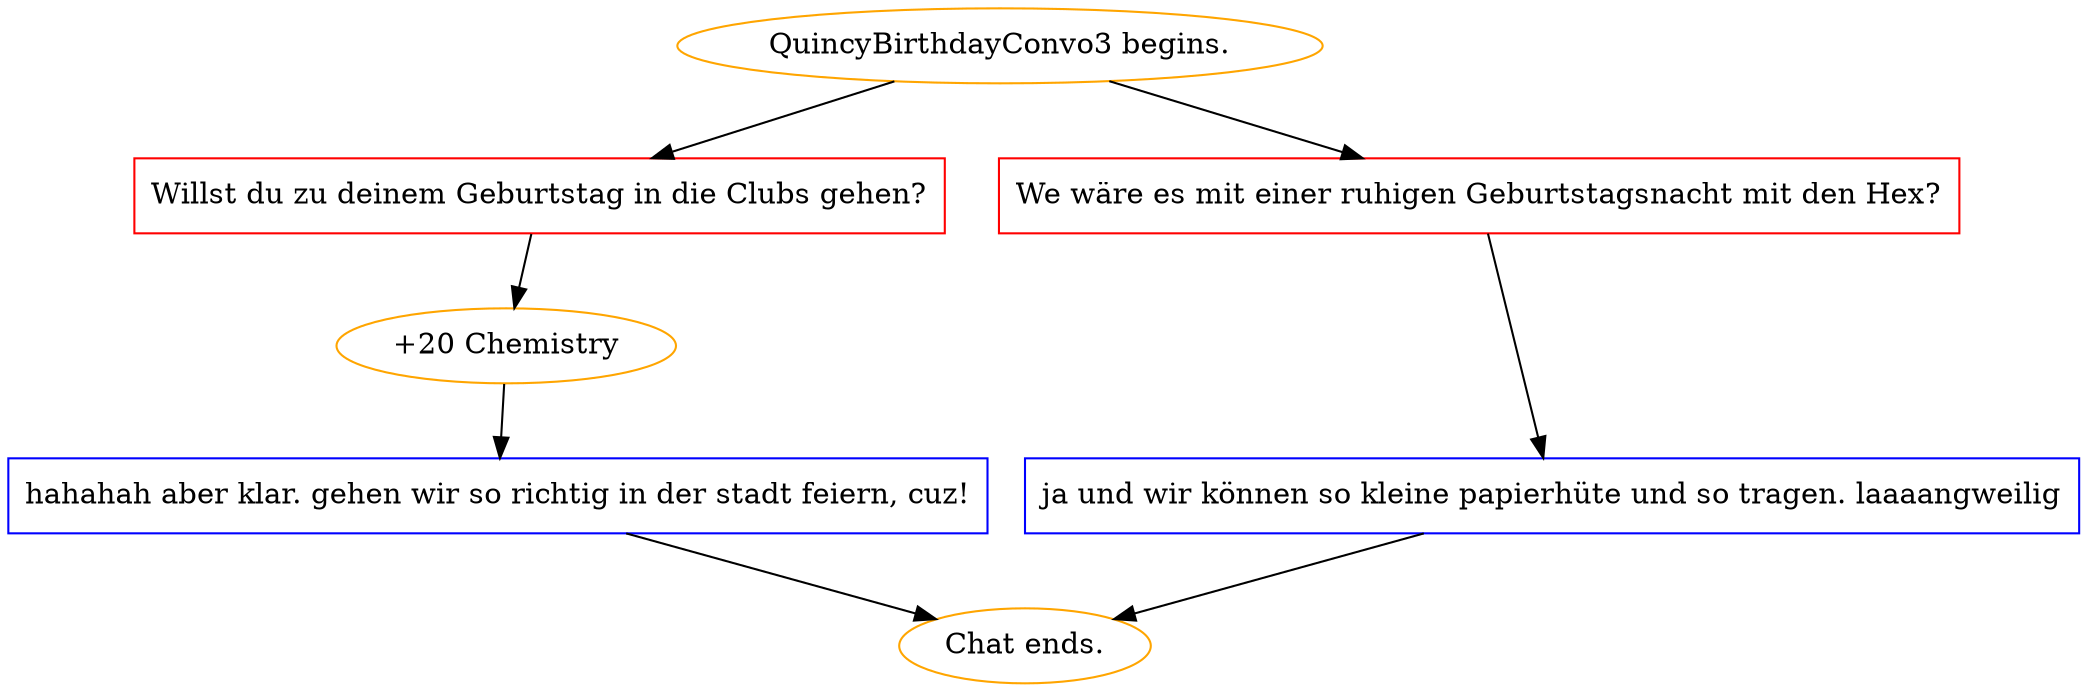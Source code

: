 digraph {
	"QuincyBirthdayConvo3 begins." [color=orange];
		"QuincyBirthdayConvo3 begins." -> j1578833949;
		"QuincyBirthdayConvo3 begins." -> j1972155315;
	j1578833949 [label="Willst du zu deinem Geburtstag in die Clubs gehen?",shape=box,color=red];
		j1578833949 -> j3898054978;
	j1972155315 [label="We wäre es mit einer ruhigen Geburtstagsnacht mit den Hex?",shape=box,color=red];
		j1972155315 -> j1057307602;
	j3898054978 [label="+20 Chemistry",color=orange];
		j3898054978 -> j2820595852;
	j1057307602 [label="ja und wir können so kleine papierhüte und so tragen. laaaangweilig",shape=box,color=blue];
		j1057307602 -> "Chat ends.";
	j2820595852 [label="hahahah aber klar. gehen wir so richtig in der stadt feiern, cuz!",shape=box,color=blue];
		j2820595852 -> "Chat ends.";
	"Chat ends." [color=orange];
}